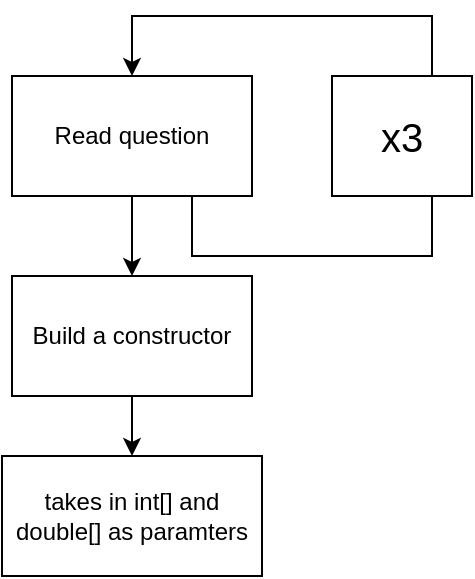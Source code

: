 <mxfile version="28.1.2">
  <diagram name="Page-1" id="NhYlqXdvpTbtIIcDpUhb">
    <mxGraphModel dx="872" dy="668" grid="1" gridSize="10" guides="1" tooltips="1" connect="1" arrows="1" fold="1" page="1" pageScale="1" pageWidth="850" pageHeight="1100" math="0" shadow="0">
      <root>
        <mxCell id="0" />
        <mxCell id="1" parent="0" />
        <mxCell id="CdpX4kBRdP9IndtvlBob-2" style="edgeStyle=orthogonalEdgeStyle;rounded=0;orthogonalLoop=1;jettySize=auto;html=1;exitX=0.75;exitY=1;exitDx=0;exitDy=0;entryX=0.5;entryY=0;entryDx=0;entryDy=0;" edge="1" parent="1" source="CdpX4kBRdP9IndtvlBob-1" target="CdpX4kBRdP9IndtvlBob-1">
          <mxGeometry relative="1" as="geometry">
            <mxPoint x="460" y="220" as="targetPoint" />
            <Array as="points">
              <mxPoint x="540" y="340" />
              <mxPoint x="610" y="340" />
              <mxPoint x="610" y="220" />
              <mxPoint x="510" y="220" />
            </Array>
          </mxGeometry>
        </mxCell>
        <mxCell id="CdpX4kBRdP9IndtvlBob-8" style="edgeStyle=orthogonalEdgeStyle;rounded=0;orthogonalLoop=1;jettySize=auto;html=1;exitX=0.5;exitY=1;exitDx=0;exitDy=0;entryX=0.5;entryY=0;entryDx=0;entryDy=0;" edge="1" parent="1" source="CdpX4kBRdP9IndtvlBob-1" target="CdpX4kBRdP9IndtvlBob-4">
          <mxGeometry relative="1" as="geometry" />
        </mxCell>
        <mxCell id="CdpX4kBRdP9IndtvlBob-1" value="Read question" style="rounded=0;whiteSpace=wrap;html=1;" vertex="1" parent="1">
          <mxGeometry x="400" y="250" width="120" height="60" as="geometry" />
        </mxCell>
        <mxCell id="CdpX4kBRdP9IndtvlBob-3" value="x3" style="rounded=0;whiteSpace=wrap;html=1;fontSize=20;" vertex="1" parent="1">
          <mxGeometry x="560" y="250" width="70" height="60" as="geometry" />
        </mxCell>
        <mxCell id="CdpX4kBRdP9IndtvlBob-7" style="edgeStyle=orthogonalEdgeStyle;rounded=0;orthogonalLoop=1;jettySize=auto;html=1;exitX=0.5;exitY=1;exitDx=0;exitDy=0;entryX=0.5;entryY=0;entryDx=0;entryDy=0;" edge="1" parent="1" source="CdpX4kBRdP9IndtvlBob-4" target="CdpX4kBRdP9IndtvlBob-5">
          <mxGeometry relative="1" as="geometry" />
        </mxCell>
        <mxCell id="CdpX4kBRdP9IndtvlBob-4" value="Build a constructor" style="rounded=0;whiteSpace=wrap;html=1;" vertex="1" parent="1">
          <mxGeometry x="400" y="350" width="120" height="60" as="geometry" />
        </mxCell>
        <mxCell id="CdpX4kBRdP9IndtvlBob-5" value="takes in int[] and double[] as paramters" style="rounded=0;whiteSpace=wrap;html=1;" vertex="1" parent="1">
          <mxGeometry x="395" y="440" width="130" height="60" as="geometry" />
        </mxCell>
      </root>
    </mxGraphModel>
  </diagram>
</mxfile>
